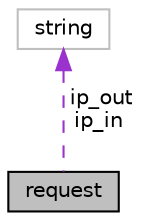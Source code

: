 digraph "request"
{
 // LATEX_PDF_SIZE
  edge [fontname="Helvetica",fontsize="10",labelfontname="Helvetica",labelfontsize="10"];
  node [fontname="Helvetica",fontsize="10",shape=record];
  Node1 [label="request",height=0.2,width=0.4,color="black", fillcolor="grey75", style="filled", fontcolor="black",tooltip="A class representing a network request."];
  Node2 -> Node1 [dir="back",color="darkorchid3",fontsize="10",style="dashed",label=" ip_out\nip_in" ,fontname="Helvetica"];
  Node2 [label="string",height=0.2,width=0.4,color="grey75", fillcolor="white", style="filled",tooltip=" "];
}

